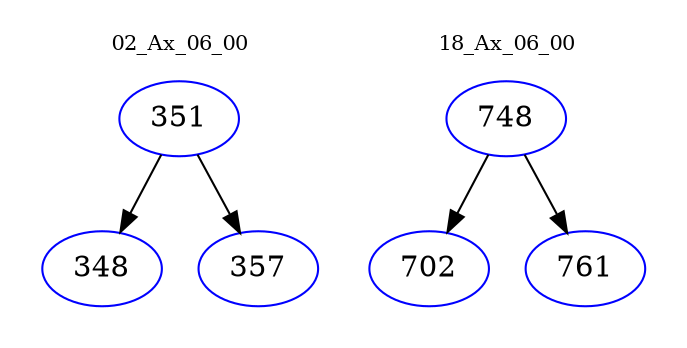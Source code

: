 digraph{
subgraph cluster_0 {
color = white
label = "02_Ax_06_00";
fontsize=10;
T0_351 [label="351", color="blue"]
T0_351 -> T0_348 [color="black"]
T0_348 [label="348", color="blue"]
T0_351 -> T0_357 [color="black"]
T0_357 [label="357", color="blue"]
}
subgraph cluster_1 {
color = white
label = "18_Ax_06_00";
fontsize=10;
T1_748 [label="748", color="blue"]
T1_748 -> T1_702 [color="black"]
T1_702 [label="702", color="blue"]
T1_748 -> T1_761 [color="black"]
T1_761 [label="761", color="blue"]
}
}
